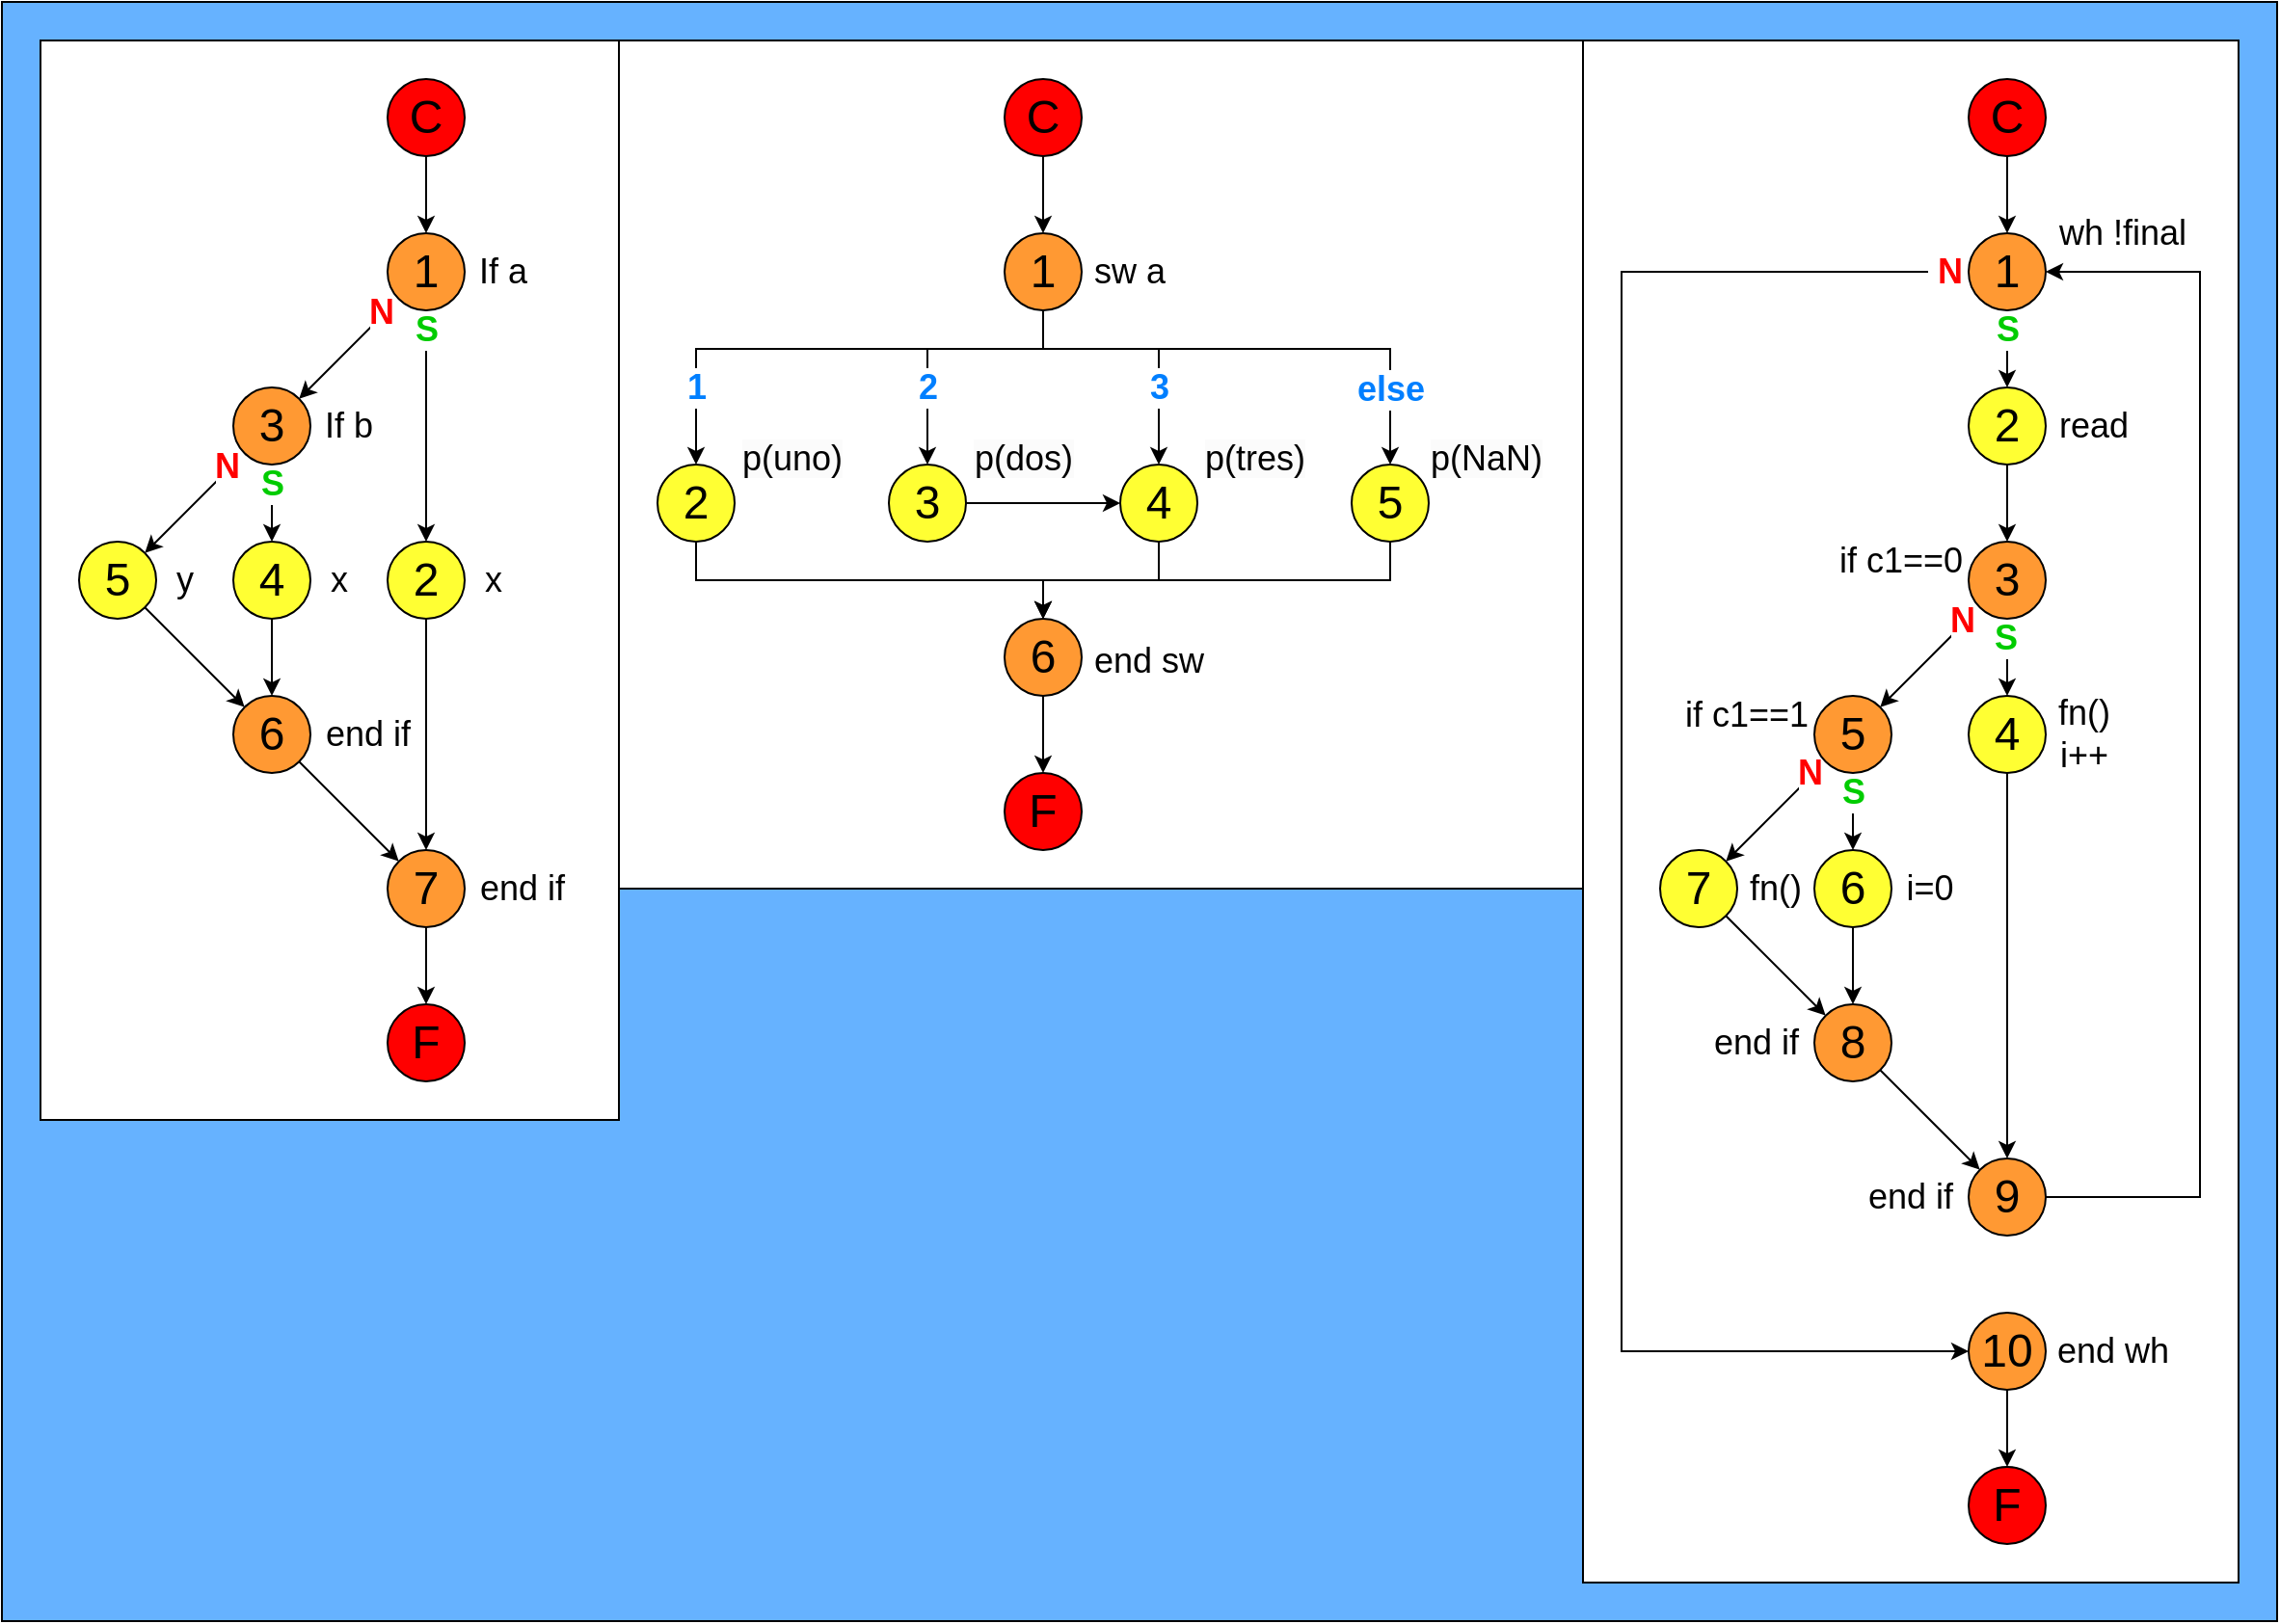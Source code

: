 <mxfile version="24.2.5" type="device">
  <diagram name="Page-1" id="8ce9d11a-91a2-4d17-14d8-a56ed91bf033">
    <mxGraphModel dx="1674" dy="844" grid="1" gridSize="10" guides="1" tooltips="1" connect="1" arrows="1" fold="1" page="1" pageScale="1" pageWidth="1100" pageHeight="850" background="none" math="0" shadow="0">
      <root>
        <mxCell id="0" />
        <mxCell id="1" parent="0" />
        <mxCell id="g2Ka9raoZhiMibMWZY03-174" value="" style="rounded=0;whiteSpace=wrap;html=1;fillColor=#66B2FF;" parent="1" vertex="1">
          <mxGeometry width="1180" height="840" as="geometry" />
        </mxCell>
        <mxCell id="xQAk2ao9affxVQ1fcgdg-56" value="" style="group" parent="1" vertex="1" connectable="0">
          <mxGeometry x="20" y="20" width="300" height="560" as="geometry" />
        </mxCell>
        <mxCell id="xQAk2ao9affxVQ1fcgdg-54" value="" style="rounded=0;whiteSpace=wrap;html=1;strokeColor=default;" parent="xQAk2ao9affxVQ1fcgdg-56" vertex="1">
          <mxGeometry width="300" height="560" as="geometry" />
        </mxCell>
        <mxCell id="xQAk2ao9affxVQ1fcgdg-1" value="&lt;font style=&quot;font-size: 24px;&quot;&gt;C&lt;/font&gt;" style="ellipse;whiteSpace=wrap;html=1;aspect=fixed;fillColor=#FF0000;" parent="xQAk2ao9affxVQ1fcgdg-56" vertex="1">
          <mxGeometry x="180" y="20" width="40" height="40" as="geometry" />
        </mxCell>
        <mxCell id="xQAk2ao9affxVQ1fcgdg-4" value="&lt;font style=&quot;font-size: 24px;&quot;&gt;2&lt;/font&gt;" style="ellipse;whiteSpace=wrap;html=1;aspect=fixed;fillColor=#FFFF33;" parent="xQAk2ao9affxVQ1fcgdg-56" vertex="1">
          <mxGeometry x="180" y="260" width="40" height="40" as="geometry" />
        </mxCell>
        <mxCell id="xQAk2ao9affxVQ1fcgdg-6" value="" style="endArrow=classic;html=1;rounded=0;exitX=0;exitY=1;exitDx=0;exitDy=0;entryX=1;entryY=0;entryDx=0;entryDy=0;" parent="xQAk2ao9affxVQ1fcgdg-56" source="xQAk2ao9affxVQ1fcgdg-3" target="xQAk2ao9affxVQ1fcgdg-5" edge="1">
          <mxGeometry width="50" height="50" relative="1" as="geometry">
            <mxPoint x="70" y="140" as="sourcePoint" />
            <mxPoint x="150" y="160" as="targetPoint" />
          </mxGeometry>
        </mxCell>
        <mxCell id="xQAk2ao9affxVQ1fcgdg-52" value="&lt;font color=&quot;#ff0000&quot; style=&quot;font-size: 18px;&quot;&gt;&lt;b&gt;N&amp;nbsp;&lt;/b&gt;&lt;/font&gt;" style="edgeLabel;html=1;align=center;verticalAlign=middle;resizable=0;points=[];" parent="xQAk2ao9affxVQ1fcgdg-6" vertex="1" connectable="0">
          <mxGeometry x="-0.25" y="-1" relative="1" as="geometry">
            <mxPoint x="13" y="-12" as="offset" />
          </mxGeometry>
        </mxCell>
        <mxCell id="xQAk2ao9affxVQ1fcgdg-9" value="" style="endArrow=classic;html=1;rounded=0;exitX=0.5;exitY=1;exitDx=0;exitDy=0;entryX=0.5;entryY=0;entryDx=0;entryDy=0;" parent="xQAk2ao9affxVQ1fcgdg-56" source="xQAk2ao9affxVQ1fcgdg-1" target="xQAk2ao9affxVQ1fcgdg-3" edge="1">
          <mxGeometry width="50" height="50" relative="1" as="geometry">
            <mxPoint x="80" y="150" as="sourcePoint" />
            <mxPoint x="160" y="170" as="targetPoint" />
          </mxGeometry>
        </mxCell>
        <object label="" id="xQAk2ao9affxVQ1fcgdg-10">
          <mxCell style="endArrow=classic;html=1;rounded=0;exitX=0.5;exitY=1;exitDx=0;exitDy=0;entryX=0.5;entryY=0;entryDx=0;entryDy=0;" parent="xQAk2ao9affxVQ1fcgdg-56" source="xQAk2ao9affxVQ1fcgdg-3" target="xQAk2ao9affxVQ1fcgdg-4" edge="1">
            <mxGeometry width="50" height="50" relative="1" as="geometry">
              <mxPoint x="90" y="160" as="sourcePoint" />
              <mxPoint x="170" y="180" as="targetPoint" />
            </mxGeometry>
          </mxCell>
        </object>
        <mxCell id="xQAk2ao9affxVQ1fcgdg-48" value="&lt;font style=&quot;font-size: 18px;&quot; color=&quot;#00cc00&quot;&gt;&lt;b&gt;&amp;nbsp;S&amp;nbsp;&lt;/b&gt;&lt;/font&gt;" style="edgeLabel;html=1;align=center;verticalAlign=middle;resizable=0;points=[];fillColor=#708DFF;" parent="xQAk2ao9affxVQ1fcgdg-10" vertex="1" connectable="0">
          <mxGeometry x="-0.383" relative="1" as="geometry">
            <mxPoint y="-27" as="offset" />
          </mxGeometry>
        </mxCell>
        <mxCell id="xQAk2ao9affxVQ1fcgdg-11" value="&lt;font style=&quot;font-size: 24px;&quot;&gt;4&lt;/font&gt;" style="ellipse;whiteSpace=wrap;html=1;aspect=fixed;fillColor=#FFFF33;" parent="xQAk2ao9affxVQ1fcgdg-56" vertex="1">
          <mxGeometry x="100" y="260" width="40" height="40" as="geometry" />
        </mxCell>
        <mxCell id="xQAk2ao9affxVQ1fcgdg-12" value="&lt;font style=&quot;font-size: 24px;&quot;&gt;5&lt;/font&gt;" style="ellipse;whiteSpace=wrap;html=1;aspect=fixed;fillColor=#FFFF33;" parent="xQAk2ao9affxVQ1fcgdg-56" vertex="1">
          <mxGeometry x="20" y="260" width="40" height="40" as="geometry" />
        </mxCell>
        <mxCell id="xQAk2ao9affxVQ1fcgdg-13" value="" style="endArrow=classic;html=1;rounded=0;exitX=0;exitY=1;exitDx=0;exitDy=0;entryX=1;entryY=0;entryDx=0;entryDy=0;" parent="xQAk2ao9affxVQ1fcgdg-56" source="xQAk2ao9affxVQ1fcgdg-5" target="xQAk2ao9affxVQ1fcgdg-12" edge="1">
          <mxGeometry width="50" height="50" relative="1" as="geometry">
            <mxPoint x="190" y="130" as="sourcePoint" />
            <mxPoint x="130" y="190" as="targetPoint" />
          </mxGeometry>
        </mxCell>
        <mxCell id="xQAk2ao9affxVQ1fcgdg-55" value="&lt;font color=&quot;#ff0000&quot; style=&quot;font-size: 18px;&quot;&gt;&lt;b&gt;N&amp;nbsp;&lt;/b&gt;&lt;/font&gt;" style="edgeLabel;html=1;align=center;verticalAlign=middle;resizable=0;points=[];" parent="xQAk2ao9affxVQ1fcgdg-13" vertex="1" connectable="0">
          <mxGeometry x="-0.251" y="4" relative="1" as="geometry">
            <mxPoint x="10" y="-16" as="offset" />
          </mxGeometry>
        </mxCell>
        <mxCell id="xQAk2ao9affxVQ1fcgdg-14" value="" style="endArrow=classic;html=1;rounded=0;exitX=0.5;exitY=1;exitDx=0;exitDy=0;entryX=0.5;entryY=0;entryDx=0;entryDy=0;" parent="xQAk2ao9affxVQ1fcgdg-56" source="xQAk2ao9affxVQ1fcgdg-5" target="xQAk2ao9affxVQ1fcgdg-11" edge="1">
          <mxGeometry width="50" height="50" relative="1" as="geometry">
            <mxPoint x="200" y="140" as="sourcePoint" />
            <mxPoint x="140" y="200" as="targetPoint" />
          </mxGeometry>
        </mxCell>
        <mxCell id="xQAk2ao9affxVQ1fcgdg-53" value="&lt;font color=&quot;#00cc00&quot; style=&quot;font-size: 18px;&quot;&gt;&lt;b&gt;&amp;nbsp;S&amp;nbsp;&lt;/b&gt;&lt;/font&gt;" style="edgeLabel;html=1;align=center;verticalAlign=middle;resizable=0;points=[];" parent="xQAk2ao9affxVQ1fcgdg-14" vertex="1" connectable="0">
          <mxGeometry x="-0.25" y="1" relative="1" as="geometry">
            <mxPoint x="-1" y="-5" as="offset" />
          </mxGeometry>
        </mxCell>
        <mxCell id="xQAk2ao9affxVQ1fcgdg-15" value="&lt;font style=&quot;font-size: 24px;&quot;&gt;6&lt;/font&gt;" style="ellipse;whiteSpace=wrap;html=1;aspect=fixed;fillColor=#FF9933;" parent="xQAk2ao9affxVQ1fcgdg-56" vertex="1">
          <mxGeometry x="100" y="340" width="40" height="40" as="geometry" />
        </mxCell>
        <mxCell id="xQAk2ao9affxVQ1fcgdg-16" value="" style="endArrow=classic;html=1;rounded=0;exitX=0.5;exitY=1;exitDx=0;exitDy=0;entryX=0.5;entryY=0;entryDx=0;entryDy=0;" parent="xQAk2ao9affxVQ1fcgdg-56" source="xQAk2ao9affxVQ1fcgdg-11" target="xQAk2ao9affxVQ1fcgdg-15" edge="1">
          <mxGeometry width="50" height="50" relative="1" as="geometry">
            <mxPoint x="150" y="330" as="sourcePoint" />
            <mxPoint x="150" y="370" as="targetPoint" />
          </mxGeometry>
        </mxCell>
        <mxCell id="xQAk2ao9affxVQ1fcgdg-17" value="" style="endArrow=classic;html=1;rounded=0;exitX=1;exitY=1;exitDx=0;exitDy=0;entryX=0;entryY=0;entryDx=0;entryDy=0;" parent="xQAk2ao9affxVQ1fcgdg-56" source="xQAk2ao9affxVQ1fcgdg-12" target="xQAk2ao9affxVQ1fcgdg-15" edge="1">
          <mxGeometry width="50" height="50" relative="1" as="geometry">
            <mxPoint x="50" y="330" as="sourcePoint" />
            <mxPoint x="80" y="350" as="targetPoint" />
          </mxGeometry>
        </mxCell>
        <mxCell id="xQAk2ao9affxVQ1fcgdg-18" value="&lt;font style=&quot;font-size: 24px;&quot;&gt;7&lt;/font&gt;" style="ellipse;whiteSpace=wrap;html=1;aspect=fixed;fillColor=#FF9933;" parent="xQAk2ao9affxVQ1fcgdg-56" vertex="1">
          <mxGeometry x="180" y="420" width="40" height="40" as="geometry" />
        </mxCell>
        <mxCell id="xQAk2ao9affxVQ1fcgdg-20" value="" style="endArrow=classic;html=1;rounded=0;entryX=0;entryY=0;entryDx=0;entryDy=0;exitX=1;exitY=1;exitDx=0;exitDy=0;" parent="xQAk2ao9affxVQ1fcgdg-56" source="xQAk2ao9affxVQ1fcgdg-15" target="xQAk2ao9affxVQ1fcgdg-18" edge="1">
          <mxGeometry width="50" height="50" relative="1" as="geometry">
            <mxPoint x="150" y="390" as="sourcePoint" />
            <mxPoint x="180" y="420" as="targetPoint" />
          </mxGeometry>
        </mxCell>
        <mxCell id="xQAk2ao9affxVQ1fcgdg-21" value="" style="endArrow=classic;html=1;rounded=0;exitX=0.5;exitY=1;exitDx=0;exitDy=0;entryX=0.5;entryY=0;entryDx=0;entryDy=0;" parent="xQAk2ao9affxVQ1fcgdg-56" source="xQAk2ao9affxVQ1fcgdg-4" target="xQAk2ao9affxVQ1fcgdg-18" edge="1">
          <mxGeometry width="50" height="50" relative="1" as="geometry">
            <mxPoint x="300" y="380" as="sourcePoint" />
            <mxPoint x="300" y="420" as="targetPoint" />
          </mxGeometry>
        </mxCell>
        <mxCell id="xQAk2ao9affxVQ1fcgdg-22" value="&lt;font style=&quot;font-size: 24px;&quot;&gt;F&lt;/font&gt;" style="ellipse;whiteSpace=wrap;html=1;aspect=fixed;fillColor=#FF0000;" parent="xQAk2ao9affxVQ1fcgdg-56" vertex="1">
          <mxGeometry x="180" y="500" width="40" height="40" as="geometry" />
        </mxCell>
        <mxCell id="xQAk2ao9affxVQ1fcgdg-24" value="" style="endArrow=classic;html=1;rounded=0;exitX=0.5;exitY=1;exitDx=0;exitDy=0;entryX=0.5;entryY=0;entryDx=0;entryDy=0;" parent="xQAk2ao9affxVQ1fcgdg-56" source="xQAk2ao9affxVQ1fcgdg-18" target="xQAk2ao9affxVQ1fcgdg-22" edge="1">
          <mxGeometry width="50" height="50" relative="1" as="geometry">
            <mxPoint x="240" y="500" as="sourcePoint" />
            <mxPoint x="240" y="540" as="targetPoint" />
          </mxGeometry>
        </mxCell>
        <mxCell id="xQAk2ao9affxVQ1fcgdg-25" value="&lt;font style=&quot;font-size: 18px;&quot;&gt;If a&lt;/font&gt;" style="text;html=1;align=center;verticalAlign=middle;whiteSpace=wrap;rounded=0;" parent="xQAk2ao9affxVQ1fcgdg-56" vertex="1">
          <mxGeometry x="220" y="105" width="40" height="30" as="geometry" />
        </mxCell>
        <mxCell id="xQAk2ao9affxVQ1fcgdg-26" value="&lt;font style=&quot;font-size: 18px;&quot;&gt;x&lt;/font&gt;" style="text;html=1;align=center;verticalAlign=middle;whiteSpace=wrap;rounded=0;" parent="xQAk2ao9affxVQ1fcgdg-56" vertex="1">
          <mxGeometry x="220" y="265" width="30" height="30" as="geometry" />
        </mxCell>
        <mxCell id="xQAk2ao9affxVQ1fcgdg-27" value="&lt;font style=&quot;font-size: 18px;&quot;&gt;If b&lt;/font&gt;" style="text;html=1;align=center;verticalAlign=middle;whiteSpace=wrap;rounded=0;" parent="xQAk2ao9affxVQ1fcgdg-56" vertex="1">
          <mxGeometry x="140" y="185" width="40" height="30" as="geometry" />
        </mxCell>
        <mxCell id="xQAk2ao9affxVQ1fcgdg-28" value="&lt;font style=&quot;font-size: 18px;&quot;&gt;x&lt;/font&gt;" style="text;html=1;align=center;verticalAlign=middle;whiteSpace=wrap;rounded=0;" parent="xQAk2ao9affxVQ1fcgdg-56" vertex="1">
          <mxGeometry x="140" y="265" width="30" height="30" as="geometry" />
        </mxCell>
        <mxCell id="xQAk2ao9affxVQ1fcgdg-29" value="&lt;font style=&quot;font-size: 18px;&quot;&gt;y&lt;/font&gt;" style="text;html=1;align=center;verticalAlign=middle;whiteSpace=wrap;rounded=0;" parent="xQAk2ao9affxVQ1fcgdg-56" vertex="1">
          <mxGeometry x="60" y="265" width="30" height="30" as="geometry" />
        </mxCell>
        <mxCell id="xQAk2ao9affxVQ1fcgdg-30" value="&lt;font style=&quot;font-size: 18px;&quot;&gt;end if&lt;/font&gt;" style="text;html=1;align=center;verticalAlign=middle;whiteSpace=wrap;rounded=0;" parent="xQAk2ao9affxVQ1fcgdg-56" vertex="1">
          <mxGeometry x="140" y="345" width="60" height="30" as="geometry" />
        </mxCell>
        <mxCell id="xQAk2ao9affxVQ1fcgdg-31" value="&lt;font style=&quot;font-size: 18px;&quot;&gt;end if&lt;/font&gt;" style="text;html=1;align=center;verticalAlign=middle;whiteSpace=wrap;rounded=0;" parent="xQAk2ao9affxVQ1fcgdg-56" vertex="1">
          <mxGeometry x="220" y="425" width="60" height="30" as="geometry" />
        </mxCell>
        <mxCell id="xQAk2ao9affxVQ1fcgdg-3" value="&lt;font style=&quot;font-size: 24px;&quot;&gt;1&lt;/font&gt;" style="ellipse;whiteSpace=wrap;html=1;aspect=fixed;fillColor=#FF9933;" parent="xQAk2ao9affxVQ1fcgdg-56" vertex="1">
          <mxGeometry x="180" y="100" width="40" height="40" as="geometry" />
        </mxCell>
        <mxCell id="xQAk2ao9affxVQ1fcgdg-5" value="&lt;font style=&quot;font-size: 24px;&quot;&gt;3&lt;/font&gt;" style="ellipse;whiteSpace=wrap;html=1;aspect=fixed;fillColor=#FF9933;" parent="xQAk2ao9affxVQ1fcgdg-56" vertex="1">
          <mxGeometry x="100" y="180" width="40" height="40" as="geometry" />
        </mxCell>
        <mxCell id="g2Ka9raoZhiMibMWZY03-114" value="" style="group" parent="1" vertex="1" connectable="0">
          <mxGeometry x="320" y="20" width="500" height="440" as="geometry" />
        </mxCell>
        <mxCell id="g2Ka9raoZhiMibMWZY03-113" value="" style="rounded=0;whiteSpace=wrap;html=1;strokeColor=default;" parent="g2Ka9raoZhiMibMWZY03-114" vertex="1">
          <mxGeometry width="500" height="440" as="geometry" />
        </mxCell>
        <mxCell id="g2Ka9raoZhiMibMWZY03-17" style="edgeStyle=orthogonalEdgeStyle;rounded=0;orthogonalLoop=1;jettySize=auto;html=1;" parent="g2Ka9raoZhiMibMWZY03-114" source="g2Ka9raoZhiMibMWZY03-1" target="g2Ka9raoZhiMibMWZY03-5" edge="1">
          <mxGeometry relative="1" as="geometry" />
        </mxCell>
        <mxCell id="g2Ka9raoZhiMibMWZY03-1" value="&lt;font style=&quot;font-size: 24px;&quot;&gt;C&lt;/font&gt;" style="ellipse;whiteSpace=wrap;html=1;aspect=fixed;fillColor=#FF0000;" parent="g2Ka9raoZhiMibMWZY03-114" vertex="1">
          <mxGeometry x="200" y="20" width="40" height="40" as="geometry" />
        </mxCell>
        <mxCell id="g2Ka9raoZhiMibMWZY03-2" value="&lt;font style=&quot;font-size: 24px;&quot;&gt;F&lt;/font&gt;" style="ellipse;whiteSpace=wrap;html=1;aspect=fixed;fillColor=#FF0000;" parent="g2Ka9raoZhiMibMWZY03-114" vertex="1">
          <mxGeometry x="200" y="380" width="40" height="40" as="geometry" />
        </mxCell>
        <mxCell id="g2Ka9raoZhiMibMWZY03-22" style="edgeStyle=orthogonalEdgeStyle;rounded=0;orthogonalLoop=1;jettySize=auto;html=1;" parent="g2Ka9raoZhiMibMWZY03-114" source="g2Ka9raoZhiMibMWZY03-5" target="g2Ka9raoZhiMibMWZY03-7" edge="1">
          <mxGeometry relative="1" as="geometry">
            <Array as="points">
              <mxPoint x="220" y="160" />
              <mxPoint x="160" y="160" />
            </Array>
          </mxGeometry>
        </mxCell>
        <mxCell id="g2Ka9raoZhiMibMWZY03-44" value="&lt;font color=&quot;#007fff&quot; style=&quot;font-size: 18px;&quot;&gt;&lt;b&gt;&amp;nbsp;2&amp;nbsp;&lt;/b&gt;&lt;/font&gt;" style="edgeLabel;html=1;align=center;verticalAlign=middle;resizable=0;points=[];" parent="g2Ka9raoZhiMibMWZY03-22" vertex="1" connectable="0">
          <mxGeometry x="0.386" y="1" relative="1" as="geometry">
            <mxPoint x="-1" y="3" as="offset" />
          </mxGeometry>
        </mxCell>
        <mxCell id="g2Ka9raoZhiMibMWZY03-23" style="edgeStyle=orthogonalEdgeStyle;rounded=0;orthogonalLoop=1;jettySize=auto;html=1;" parent="g2Ka9raoZhiMibMWZY03-114" source="g2Ka9raoZhiMibMWZY03-5" target="g2Ka9raoZhiMibMWZY03-8" edge="1">
          <mxGeometry relative="1" as="geometry">
            <Array as="points">
              <mxPoint x="220" y="160" />
              <mxPoint x="280" y="160" />
            </Array>
          </mxGeometry>
        </mxCell>
        <mxCell id="g2Ka9raoZhiMibMWZY03-46" value="&lt;b style=&quot;color: rgb(0, 127, 255); font-size: 18px;&quot;&gt;&amp;nbsp;3&amp;nbsp;&lt;/b&gt;" style="edgeLabel;html=1;align=center;verticalAlign=middle;resizable=0;points=[];" parent="g2Ka9raoZhiMibMWZY03-23" vertex="1" connectable="0">
          <mxGeometry x="0.389" relative="1" as="geometry">
            <mxPoint y="3" as="offset" />
          </mxGeometry>
        </mxCell>
        <mxCell id="g2Ka9raoZhiMibMWZY03-24" style="edgeStyle=orthogonalEdgeStyle;rounded=0;orthogonalLoop=1;jettySize=auto;html=1;" parent="g2Ka9raoZhiMibMWZY03-114" source="g2Ka9raoZhiMibMWZY03-5" target="g2Ka9raoZhiMibMWZY03-10" edge="1">
          <mxGeometry relative="1" as="geometry">
            <Array as="points">
              <mxPoint x="220" y="160" />
              <mxPoint x="400" y="160" />
            </Array>
          </mxGeometry>
        </mxCell>
        <mxCell id="g2Ka9raoZhiMibMWZY03-47" value="&lt;b style=&quot;color: rgb(0, 127, 255); font-size: 18px;&quot;&gt;&amp;nbsp;else&amp;nbsp;&lt;/b&gt;" style="edgeLabel;html=1;align=center;verticalAlign=middle;resizable=0;points=[];" parent="g2Ka9raoZhiMibMWZY03-24" vertex="1" connectable="0">
          <mxGeometry x="0.695" y="-1" relative="1" as="geometry">
            <mxPoint x="1" as="offset" />
          </mxGeometry>
        </mxCell>
        <mxCell id="g2Ka9raoZhiMibMWZY03-25" style="edgeStyle=orthogonalEdgeStyle;rounded=0;orthogonalLoop=1;jettySize=auto;html=1;" parent="g2Ka9raoZhiMibMWZY03-114" source="g2Ka9raoZhiMibMWZY03-5" target="g2Ka9raoZhiMibMWZY03-9" edge="1">
          <mxGeometry relative="1" as="geometry">
            <Array as="points">
              <mxPoint x="220" y="160" />
              <mxPoint x="40" y="160" />
            </Array>
          </mxGeometry>
        </mxCell>
        <mxCell id="g2Ka9raoZhiMibMWZY03-45" value="&lt;b style=&quot;color: rgb(0, 127, 255); font-size: 18px;&quot;&gt;&amp;nbsp;1&amp;nbsp;&lt;/b&gt;" style="edgeLabel;html=1;align=center;verticalAlign=middle;resizable=0;points=[];" parent="g2Ka9raoZhiMibMWZY03-25" vertex="1" connectable="0">
          <mxGeometry x="0.678" relative="1" as="geometry">
            <mxPoint y="2" as="offset" />
          </mxGeometry>
        </mxCell>
        <mxCell id="g2Ka9raoZhiMibMWZY03-18" style="edgeStyle=orthogonalEdgeStyle;rounded=0;orthogonalLoop=1;jettySize=auto;html=1;" parent="g2Ka9raoZhiMibMWZY03-114" source="g2Ka9raoZhiMibMWZY03-6" target="g2Ka9raoZhiMibMWZY03-2" edge="1">
          <mxGeometry relative="1" as="geometry" />
        </mxCell>
        <mxCell id="g2Ka9raoZhiMibMWZY03-21" style="edgeStyle=orthogonalEdgeStyle;rounded=0;orthogonalLoop=1;jettySize=auto;html=1;" parent="g2Ka9raoZhiMibMWZY03-114" source="g2Ka9raoZhiMibMWZY03-7" target="g2Ka9raoZhiMibMWZY03-8" edge="1">
          <mxGeometry relative="1" as="geometry" />
        </mxCell>
        <mxCell id="g2Ka9raoZhiMibMWZY03-7" value="&lt;font style=&quot;font-size: 24px;&quot;&gt;3&lt;/font&gt;" style="ellipse;whiteSpace=wrap;html=1;aspect=fixed;fillColor=#FFFF33;" parent="g2Ka9raoZhiMibMWZY03-114" vertex="1">
          <mxGeometry x="140" y="220" width="40" height="40" as="geometry" />
        </mxCell>
        <mxCell id="g2Ka9raoZhiMibMWZY03-19" style="edgeStyle=orthogonalEdgeStyle;rounded=0;orthogonalLoop=1;jettySize=auto;html=1;" parent="g2Ka9raoZhiMibMWZY03-114" source="g2Ka9raoZhiMibMWZY03-8" target="g2Ka9raoZhiMibMWZY03-6" edge="1">
          <mxGeometry relative="1" as="geometry">
            <Array as="points">
              <mxPoint x="280" y="280" />
              <mxPoint x="220" y="280" />
            </Array>
          </mxGeometry>
        </mxCell>
        <mxCell id="g2Ka9raoZhiMibMWZY03-8" value="&lt;font style=&quot;font-size: 24px;&quot;&gt;4&lt;/font&gt;" style="ellipse;whiteSpace=wrap;html=1;aspect=fixed;fillColor=#FFFF33;" parent="g2Ka9raoZhiMibMWZY03-114" vertex="1">
          <mxGeometry x="260" y="220" width="40" height="40" as="geometry" />
        </mxCell>
        <mxCell id="g2Ka9raoZhiMibMWZY03-9" value="&lt;font style=&quot;font-size: 24px;&quot;&gt;2&lt;/font&gt;" style="ellipse;whiteSpace=wrap;html=1;aspect=fixed;fillColor=#FFFF33;" parent="g2Ka9raoZhiMibMWZY03-114" vertex="1">
          <mxGeometry x="20" y="220" width="40" height="40" as="geometry" />
        </mxCell>
        <mxCell id="g2Ka9raoZhiMibMWZY03-20" style="edgeStyle=orthogonalEdgeStyle;rounded=0;orthogonalLoop=1;jettySize=auto;html=1;" parent="g2Ka9raoZhiMibMWZY03-114" source="g2Ka9raoZhiMibMWZY03-10" target="g2Ka9raoZhiMibMWZY03-6" edge="1">
          <mxGeometry relative="1" as="geometry">
            <Array as="points">
              <mxPoint x="400" y="280" />
              <mxPoint x="220" y="280" />
            </Array>
          </mxGeometry>
        </mxCell>
        <mxCell id="g2Ka9raoZhiMibMWZY03-10" value="&lt;font style=&quot;font-size: 24px;&quot;&gt;5&lt;/font&gt;" style="ellipse;whiteSpace=wrap;html=1;aspect=fixed;fillColor=#FFFF33;" parent="g2Ka9raoZhiMibMWZY03-114" vertex="1">
          <mxGeometry x="380" y="220" width="40" height="40" as="geometry" />
        </mxCell>
        <mxCell id="g2Ka9raoZhiMibMWZY03-11" value="" style="endArrow=classic;html=1;rounded=0;entryX=0.5;entryY=0;entryDx=0;entryDy=0;exitX=0.5;exitY=1;exitDx=0;exitDy=0;edgeStyle=orthogonalEdgeStyle;" parent="g2Ka9raoZhiMibMWZY03-114" source="g2Ka9raoZhiMibMWZY03-9" target="g2Ka9raoZhiMibMWZY03-6" edge="1">
          <mxGeometry width="50" height="50" relative="1" as="geometry">
            <mxPoint x="-30" y="320" as="sourcePoint" />
            <mxPoint x="90" y="320" as="targetPoint" />
            <Array as="points">
              <mxPoint x="40" y="280" />
              <mxPoint x="220" y="280" />
            </Array>
          </mxGeometry>
        </mxCell>
        <mxCell id="g2Ka9raoZhiMibMWZY03-27" value="&lt;font style=&quot;font-size: 18px;&quot;&gt;sw a&lt;/font&gt;" style="text;html=1;align=center;verticalAlign=middle;whiteSpace=wrap;rounded=0;" parent="g2Ka9raoZhiMibMWZY03-114" vertex="1">
          <mxGeometry x="240" y="105" width="50" height="30" as="geometry" />
        </mxCell>
        <mxCell id="g2Ka9raoZhiMibMWZY03-39" value="&lt;span style=&quot;color: rgb(0, 0, 0); font-family: Helvetica; font-size: 18px; font-style: normal; font-variant-ligatures: normal; font-variant-caps: normal; font-weight: 400; letter-spacing: normal; orphans: 2; text-indent: 0px; text-transform: none; widows: 2; word-spacing: 0px; -webkit-text-stroke-width: 0px; white-space: normal; background-color: rgb(251, 251, 251); text-decoration-thickness: initial; text-decoration-style: initial; text-decoration-color: initial; float: none; display: inline !important;&quot;&gt;p(dos)&lt;/span&gt;" style="text;whiteSpace=wrap;html=1;align=center;" parent="g2Ka9raoZhiMibMWZY03-114" vertex="1">
          <mxGeometry x="180" y="200" width="60" height="30" as="geometry" />
        </mxCell>
        <mxCell id="g2Ka9raoZhiMibMWZY03-40" value="&lt;font style=&quot;font-size: 18px;&quot;&gt;end sw&lt;/font&gt;" style="text;whiteSpace=wrap;html=1;align=center;" parent="g2Ka9raoZhiMibMWZY03-114" vertex="1">
          <mxGeometry x="240" y="305" width="70" height="30" as="geometry" />
        </mxCell>
        <mxCell id="g2Ka9raoZhiMibMWZY03-5" value="&lt;font style=&quot;font-size: 24px;&quot;&gt;1&lt;/font&gt;" style="ellipse;whiteSpace=wrap;html=1;aspect=fixed;fillColor=#FF9933;" parent="g2Ka9raoZhiMibMWZY03-114" vertex="1">
          <mxGeometry x="200" y="100" width="40" height="40" as="geometry" />
        </mxCell>
        <mxCell id="g2Ka9raoZhiMibMWZY03-6" value="&lt;font style=&quot;font-size: 24px;&quot;&gt;6&lt;/font&gt;" style="ellipse;whiteSpace=wrap;html=1;aspect=fixed;fillColor=#FF9933;" parent="g2Ka9raoZhiMibMWZY03-114" vertex="1">
          <mxGeometry x="200" y="300" width="40" height="40" as="geometry" />
        </mxCell>
        <mxCell id="g2Ka9raoZhiMibMWZY03-41" value="&lt;span style=&quot;color: rgb(0, 0, 0); font-family: Helvetica; font-size: 18px; font-style: normal; font-variant-ligatures: normal; font-variant-caps: normal; font-weight: 400; letter-spacing: normal; orphans: 2; text-indent: 0px; text-transform: none; widows: 2; word-spacing: 0px; -webkit-text-stroke-width: 0px; white-space: normal; background-color: rgb(251, 251, 251); text-decoration-thickness: initial; text-decoration-style: initial; text-decoration-color: initial; float: none; display: inline !important;&quot;&gt;p(uno)&lt;/span&gt;" style="text;whiteSpace=wrap;html=1;align=center;" parent="g2Ka9raoZhiMibMWZY03-114" vertex="1">
          <mxGeometry x="60" y="200" width="60" height="30" as="geometry" />
        </mxCell>
        <mxCell id="g2Ka9raoZhiMibMWZY03-42" value="&lt;span style=&quot;color: rgb(0, 0, 0); font-family: Helvetica; font-size: 18px; font-style: normal; font-variant-ligatures: normal; font-variant-caps: normal; font-weight: 400; letter-spacing: normal; orphans: 2; text-indent: 0px; text-transform: none; widows: 2; word-spacing: 0px; -webkit-text-stroke-width: 0px; white-space: normal; background-color: rgb(251, 251, 251); text-decoration-thickness: initial; text-decoration-style: initial; text-decoration-color: initial; float: none; display: inline !important;&quot;&gt;p(tres)&lt;/span&gt;" style="text;whiteSpace=wrap;html=1;align=center;" parent="g2Ka9raoZhiMibMWZY03-114" vertex="1">
          <mxGeometry x="300" y="200" width="60" height="30" as="geometry" />
        </mxCell>
        <mxCell id="g2Ka9raoZhiMibMWZY03-43" value="&lt;span style=&quot;color: rgb(0, 0, 0); font-family: Helvetica; font-size: 18px; font-style: normal; font-variant-ligatures: normal; font-variant-caps: normal; font-weight: 400; letter-spacing: normal; orphans: 2; text-indent: 0px; text-transform: none; widows: 2; word-spacing: 0px; -webkit-text-stroke-width: 0px; white-space: normal; background-color: rgb(251, 251, 251); text-decoration-thickness: initial; text-decoration-style: initial; text-decoration-color: initial; float: none; display: inline !important;&quot;&gt;p(NaN)&lt;/span&gt;" style="text;whiteSpace=wrap;html=1;align=center;" parent="g2Ka9raoZhiMibMWZY03-114" vertex="1">
          <mxGeometry x="420" y="200" width="60" height="30" as="geometry" />
        </mxCell>
        <mxCell id="g2Ka9raoZhiMibMWZY03-173" value="" style="group" parent="1" vertex="1" connectable="0">
          <mxGeometry x="820" y="20" width="340" height="800" as="geometry" />
        </mxCell>
        <mxCell id="g2Ka9raoZhiMibMWZY03-172" value="" style="rounded=0;whiteSpace=wrap;html=1;" parent="g2Ka9raoZhiMibMWZY03-173" vertex="1">
          <mxGeometry width="340" height="800" as="geometry" />
        </mxCell>
        <mxCell id="g2Ka9raoZhiMibMWZY03-141" style="edgeStyle=none;rounded=0;orthogonalLoop=1;jettySize=auto;html=1;exitX=0.5;exitY=1;exitDx=0;exitDy=0;entryX=0.5;entryY=0;entryDx=0;entryDy=0;" parent="g2Ka9raoZhiMibMWZY03-173" source="g2Ka9raoZhiMibMWZY03-118" target="g2Ka9raoZhiMibMWZY03-119" edge="1">
          <mxGeometry relative="1" as="geometry" />
        </mxCell>
        <mxCell id="g2Ka9raoZhiMibMWZY03-156" value="&lt;font color=&quot;#00cc00&quot; style=&quot;font-size: 18px;&quot;&gt;&lt;b style=&quot;&quot;&gt;&amp;nbsp;S&amp;nbsp;&lt;/b&gt;&lt;/font&gt;" style="edgeLabel;html=1;align=center;verticalAlign=middle;resizable=0;points=[];" parent="g2Ka9raoZhiMibMWZY03-141" vertex="1" connectable="0">
          <mxGeometry x="-0.317" y="-1" relative="1" as="geometry">
            <mxPoint x="1" y="-4" as="offset" />
          </mxGeometry>
        </mxCell>
        <mxCell id="g2Ka9raoZhiMibMWZY03-142" style="edgeStyle=none;rounded=0;orthogonalLoop=1;jettySize=auto;html=1;exitX=0.5;exitY=1;exitDx=0;exitDy=0;entryX=0.5;entryY=0;entryDx=0;entryDy=0;" parent="g2Ka9raoZhiMibMWZY03-173" source="g2Ka9raoZhiMibMWZY03-116" target="g2Ka9raoZhiMibMWZY03-118" edge="1">
          <mxGeometry relative="1" as="geometry" />
        </mxCell>
        <mxCell id="g2Ka9raoZhiMibMWZY03-116" value="&lt;font style=&quot;font-size: 24px;&quot;&gt;C&lt;/font&gt;" style="ellipse;whiteSpace=wrap;html=1;aspect=fixed;fillColor=#FF0000;" parent="g2Ka9raoZhiMibMWZY03-173" vertex="1">
          <mxGeometry x="200" y="20" width="40" height="40" as="geometry" />
        </mxCell>
        <mxCell id="g2Ka9raoZhiMibMWZY03-117" value="&lt;font style=&quot;font-size: 24px;&quot;&gt;F&lt;/font&gt;" style="ellipse;whiteSpace=wrap;html=1;aspect=fixed;fillColor=#FF0000;" parent="g2Ka9raoZhiMibMWZY03-173" vertex="1">
          <mxGeometry x="200" y="740" width="40" height="40" as="geometry" />
        </mxCell>
        <mxCell id="g2Ka9raoZhiMibMWZY03-147" style="edgeStyle=orthogonalEdgeStyle;rounded=0;orthogonalLoop=1;jettySize=auto;html=1;entryX=0;entryY=0.5;entryDx=0;entryDy=0;" parent="g2Ka9raoZhiMibMWZY03-173" source="g2Ka9raoZhiMibMWZY03-118" target="g2Ka9raoZhiMibMWZY03-128" edge="1">
          <mxGeometry relative="1" as="geometry">
            <mxPoint x="20" y="640" as="targetPoint" />
            <Array as="points">
              <mxPoint x="20" y="120" />
              <mxPoint x="20" y="680" />
            </Array>
          </mxGeometry>
        </mxCell>
        <mxCell id="g2Ka9raoZhiMibMWZY03-157" value="&lt;b&gt;&lt;font color=&quot;#ff0000&quot; style=&quot;font-size: 18px;&quot;&gt;&amp;nbsp;N&amp;nbsp;&lt;/font&gt;&lt;/b&gt;" style="edgeLabel;html=1;align=center;verticalAlign=middle;resizable=0;points=[];" parent="g2Ka9raoZhiMibMWZY03-147" vertex="1" connectable="0">
          <mxGeometry x="-0.894" y="1" relative="1" as="geometry">
            <mxPoint x="39" y="-1" as="offset" />
          </mxGeometry>
        </mxCell>
        <mxCell id="g2Ka9raoZhiMibMWZY03-135" style="edgeStyle=none;rounded=0;orthogonalLoop=1;jettySize=auto;html=1;exitX=0.5;exitY=1;exitDx=0;exitDy=0;entryX=0.5;entryY=0;entryDx=0;entryDy=0;" parent="g2Ka9raoZhiMibMWZY03-173" source="g2Ka9raoZhiMibMWZY03-119" target="g2Ka9raoZhiMibMWZY03-120" edge="1">
          <mxGeometry relative="1" as="geometry" />
        </mxCell>
        <mxCell id="g2Ka9raoZhiMibMWZY03-119" value="&lt;font style=&quot;font-size: 24px;&quot;&gt;2&lt;/font&gt;" style="ellipse;whiteSpace=wrap;html=1;aspect=fixed;fillColor=#FFFF33;" parent="g2Ka9raoZhiMibMWZY03-173" vertex="1">
          <mxGeometry x="200" y="180" width="40" height="40" as="geometry" />
        </mxCell>
        <mxCell id="g2Ka9raoZhiMibMWZY03-133" style="edgeStyle=none;rounded=0;orthogonalLoop=1;jettySize=auto;html=1;exitX=0;exitY=1;exitDx=0;exitDy=0;entryX=1;entryY=0;entryDx=0;entryDy=0;" parent="g2Ka9raoZhiMibMWZY03-173" source="g2Ka9raoZhiMibMWZY03-120" target="g2Ka9raoZhiMibMWZY03-122" edge="1">
          <mxGeometry relative="1" as="geometry" />
        </mxCell>
        <mxCell id="g2Ka9raoZhiMibMWZY03-164" value="&lt;font color=&quot;#ff0000&quot; style=&quot;font-size: 18px;&quot;&gt;&lt;b&gt;N&amp;nbsp;&lt;/b&gt;&lt;/font&gt;" style="edgeLabel;html=1;align=center;verticalAlign=middle;resizable=0;points=[];" parent="g2Ka9raoZhiMibMWZY03-133" vertex="1" connectable="0">
          <mxGeometry x="-0.727" relative="1" as="geometry">
            <mxPoint as="offset" />
          </mxGeometry>
        </mxCell>
        <mxCell id="g2Ka9raoZhiMibMWZY03-134" style="edgeStyle=none;rounded=0;orthogonalLoop=1;jettySize=auto;html=1;exitX=0.5;exitY=1;exitDx=0;exitDy=0;entryX=0.5;entryY=0;entryDx=0;entryDy=0;" parent="g2Ka9raoZhiMibMWZY03-173" source="g2Ka9raoZhiMibMWZY03-120" target="g2Ka9raoZhiMibMWZY03-121" edge="1">
          <mxGeometry relative="1" as="geometry" />
        </mxCell>
        <mxCell id="g2Ka9raoZhiMibMWZY03-138" style="edgeStyle=none;rounded=0;orthogonalLoop=1;jettySize=auto;html=1;exitX=0.5;exitY=1;exitDx=0;exitDy=0;entryX=0.5;entryY=0;entryDx=0;entryDy=0;" parent="g2Ka9raoZhiMibMWZY03-173" source="g2Ka9raoZhiMibMWZY03-121" target="g2Ka9raoZhiMibMWZY03-127" edge="1">
          <mxGeometry relative="1" as="geometry" />
        </mxCell>
        <mxCell id="g2Ka9raoZhiMibMWZY03-121" value="&lt;font style=&quot;font-size: 24px;&quot;&gt;4&lt;/font&gt;" style="ellipse;whiteSpace=wrap;html=1;aspect=fixed;fillColor=#FFFF33;" parent="g2Ka9raoZhiMibMWZY03-173" vertex="1">
          <mxGeometry x="200" y="340" width="40" height="40" as="geometry" />
        </mxCell>
        <mxCell id="g2Ka9raoZhiMibMWZY03-132" style="edgeStyle=none;rounded=0;orthogonalLoop=1;jettySize=auto;html=1;exitX=0;exitY=1;exitDx=0;exitDy=0;entryX=0;entryY=1;entryDx=0;entryDy=0;" parent="g2Ka9raoZhiMibMWZY03-173" source="g2Ka9raoZhiMibMWZY03-122" target="g2Ka9raoZhiMibMWZY03-124" edge="1">
          <mxGeometry relative="1" as="geometry" />
        </mxCell>
        <mxCell id="g2Ka9raoZhiMibMWZY03-163" value="&lt;font color=&quot;#ff0000&quot; style=&quot;font-size: 18px;&quot;&gt;&lt;b&gt;N&amp;nbsp;&lt;/b&gt;&lt;/font&gt;" style="edgeLabel;html=1;align=center;verticalAlign=middle;resizable=0;points=[];" parent="g2Ka9raoZhiMibMWZY03-132" vertex="1" connectable="0">
          <mxGeometry x="-0.785" relative="1" as="geometry">
            <mxPoint as="offset" />
          </mxGeometry>
        </mxCell>
        <mxCell id="g2Ka9raoZhiMibMWZY03-136" style="edgeStyle=none;rounded=0;orthogonalLoop=1;jettySize=auto;html=1;exitX=0.5;exitY=1;exitDx=0;exitDy=0;entryX=0.5;entryY=0;entryDx=0;entryDy=0;" parent="g2Ka9raoZhiMibMWZY03-173" source="g2Ka9raoZhiMibMWZY03-122" target="g2Ka9raoZhiMibMWZY03-123" edge="1">
          <mxGeometry relative="1" as="geometry" />
        </mxCell>
        <mxCell id="g2Ka9raoZhiMibMWZY03-137" style="edgeStyle=none;rounded=0;orthogonalLoop=1;jettySize=auto;html=1;exitX=0.5;exitY=1;exitDx=0;exitDy=0;entryX=0.5;entryY=0;entryDx=0;entryDy=0;" parent="g2Ka9raoZhiMibMWZY03-173" source="g2Ka9raoZhiMibMWZY03-123" target="g2Ka9raoZhiMibMWZY03-125" edge="1">
          <mxGeometry relative="1" as="geometry" />
        </mxCell>
        <mxCell id="g2Ka9raoZhiMibMWZY03-123" value="&lt;font style=&quot;font-size: 24px;&quot;&gt;6&lt;/font&gt;" style="ellipse;whiteSpace=wrap;html=1;aspect=fixed;fillColor=#FFFF33;" parent="g2Ka9raoZhiMibMWZY03-173" vertex="1">
          <mxGeometry x="120" y="420" width="40" height="40" as="geometry" />
        </mxCell>
        <mxCell id="g2Ka9raoZhiMibMWZY03-131" style="edgeStyle=none;rounded=0;orthogonalLoop=1;jettySize=auto;html=1;exitX=1;exitY=1;exitDx=0;exitDy=0;entryX=0;entryY=0;entryDx=0;entryDy=0;" parent="g2Ka9raoZhiMibMWZY03-173" source="g2Ka9raoZhiMibMWZY03-124" target="g2Ka9raoZhiMibMWZY03-125" edge="1">
          <mxGeometry relative="1" as="geometry" />
        </mxCell>
        <mxCell id="g2Ka9raoZhiMibMWZY03-124" value="&lt;font style=&quot;font-size: 24px;&quot;&gt;7&lt;/font&gt;" style="ellipse;whiteSpace=wrap;html=1;aspect=fixed;fillColor=#FFFF33;direction=west;" parent="g2Ka9raoZhiMibMWZY03-173" vertex="1">
          <mxGeometry x="40" y="420" width="40" height="40" as="geometry" />
        </mxCell>
        <mxCell id="g2Ka9raoZhiMibMWZY03-139" style="edgeStyle=none;rounded=0;orthogonalLoop=1;jettySize=auto;html=1;exitX=1;exitY=1;exitDx=0;exitDy=0;entryX=0;entryY=0;entryDx=0;entryDy=0;" parent="g2Ka9raoZhiMibMWZY03-173" source="g2Ka9raoZhiMibMWZY03-125" target="g2Ka9raoZhiMibMWZY03-127" edge="1">
          <mxGeometry relative="1" as="geometry" />
        </mxCell>
        <mxCell id="g2Ka9raoZhiMibMWZY03-125" value="&lt;font style=&quot;font-size: 24px;&quot;&gt;8&lt;/font&gt;" style="ellipse;whiteSpace=wrap;html=1;aspect=fixed;fillColor=#FF9933;" parent="g2Ka9raoZhiMibMWZY03-173" vertex="1">
          <mxGeometry x="120" y="500" width="40" height="40" as="geometry" />
        </mxCell>
        <mxCell id="g2Ka9raoZhiMibMWZY03-145" style="edgeStyle=orthogonalEdgeStyle;rounded=0;orthogonalLoop=1;jettySize=auto;html=1;entryX=1;entryY=0.5;entryDx=0;entryDy=0;" parent="g2Ka9raoZhiMibMWZY03-173" source="g2Ka9raoZhiMibMWZY03-127" target="g2Ka9raoZhiMibMWZY03-118" edge="1">
          <mxGeometry relative="1" as="geometry">
            <Array as="points">
              <mxPoint x="320" y="600" />
              <mxPoint x="320" y="120" />
            </Array>
          </mxGeometry>
        </mxCell>
        <mxCell id="g2Ka9raoZhiMibMWZY03-127" value="&lt;font style=&quot;font-size: 24px;&quot;&gt;9&lt;/font&gt;" style="ellipse;whiteSpace=wrap;html=1;aspect=fixed;fillColor=#FF9933;" parent="g2Ka9raoZhiMibMWZY03-173" vertex="1">
          <mxGeometry x="200" y="580" width="40" height="40" as="geometry" />
        </mxCell>
        <mxCell id="g2Ka9raoZhiMibMWZY03-143" style="edgeStyle=none;rounded=0;orthogonalLoop=1;jettySize=auto;html=1;exitX=0.5;exitY=1;exitDx=0;exitDy=0;entryX=0.5;entryY=0;entryDx=0;entryDy=0;" parent="g2Ka9raoZhiMibMWZY03-173" source="g2Ka9raoZhiMibMWZY03-128" target="g2Ka9raoZhiMibMWZY03-117" edge="1">
          <mxGeometry relative="1" as="geometry" />
        </mxCell>
        <mxCell id="g2Ka9raoZhiMibMWZY03-128" value="&lt;font style=&quot;font-size: 24px;&quot;&gt;10&lt;/font&gt;" style="ellipse;whiteSpace=wrap;html=1;aspect=fixed;fillColor=#FF9933;" parent="g2Ka9raoZhiMibMWZY03-173" vertex="1">
          <mxGeometry x="200" y="660" width="40" height="40" as="geometry" />
        </mxCell>
        <mxCell id="g2Ka9raoZhiMibMWZY03-148" value="&lt;font style=&quot;font-size: 18px;&quot;&gt;wh !final&lt;/font&gt;" style="text;html=1;align=center;verticalAlign=middle;whiteSpace=wrap;rounded=0;" parent="g2Ka9raoZhiMibMWZY03-173" vertex="1">
          <mxGeometry x="240" y="90" width="80" height="20" as="geometry" />
        </mxCell>
        <mxCell id="g2Ka9raoZhiMibMWZY03-151" value="&lt;font style=&quot;font-size: 18px;&quot;&gt;end wh&lt;/font&gt;" style="text;html=1;align=center;verticalAlign=middle;whiteSpace=wrap;rounded=0;" parent="g2Ka9raoZhiMibMWZY03-173" vertex="1">
          <mxGeometry x="240" y="670" width="70" height="20" as="geometry" />
        </mxCell>
        <mxCell id="g2Ka9raoZhiMibMWZY03-153" value="&lt;font style=&quot;font-size: 18px;&quot;&gt;end if&lt;/font&gt;" style="text;html=1;align=center;verticalAlign=middle;whiteSpace=wrap;rounded=0;" parent="g2Ka9raoZhiMibMWZY03-173" vertex="1">
          <mxGeometry x="60" y="510" width="60" height="20" as="geometry" />
        </mxCell>
        <mxCell id="g2Ka9raoZhiMibMWZY03-155" value="&lt;font style=&quot;font-size: 18px;&quot;&gt;end if&lt;/font&gt;" style="text;html=1;align=center;verticalAlign=middle;whiteSpace=wrap;rounded=0;" parent="g2Ka9raoZhiMibMWZY03-173" vertex="1">
          <mxGeometry x="140" y="590" width="60" height="20" as="geometry" />
        </mxCell>
        <mxCell id="g2Ka9raoZhiMibMWZY03-118" value="&lt;font style=&quot;font-size: 24px;&quot;&gt;1&lt;/font&gt;" style="ellipse;whiteSpace=wrap;html=1;aspect=fixed;fillColor=#FF9933;" parent="g2Ka9raoZhiMibMWZY03-173" vertex="1">
          <mxGeometry x="200" y="100" width="40" height="40" as="geometry" />
        </mxCell>
        <mxCell id="g2Ka9raoZhiMibMWZY03-158" value="&lt;font color=&quot;#00cc00&quot; style=&quot;font-size: 18px;&quot;&gt;&lt;b style=&quot;&quot;&gt;&amp;nbsp;S&amp;nbsp;&lt;/b&gt;&lt;/font&gt;" style="edgeLabel;html=1;align=center;verticalAlign=middle;resizable=0;points=[];" parent="g2Ka9raoZhiMibMWZY03-173" vertex="1" connectable="0">
          <mxGeometry x="220" y="310" as="geometry">
            <mxPoint x="-1" as="offset" />
          </mxGeometry>
        </mxCell>
        <mxCell id="g2Ka9raoZhiMibMWZY03-159" value="&lt;font color=&quot;#00cc00&quot; style=&quot;font-size: 18px;&quot;&gt;&lt;b style=&quot;&quot;&gt;&amp;nbsp;S&amp;nbsp;&lt;/b&gt;&lt;/font&gt;" style="edgeLabel;html=1;align=center;verticalAlign=middle;resizable=0;points=[];" parent="g2Ka9raoZhiMibMWZY03-173" vertex="1" connectable="0">
          <mxGeometry x="140" y="390" as="geometry" />
        </mxCell>
        <mxCell id="g2Ka9raoZhiMibMWZY03-122" value="&lt;font style=&quot;font-size: 24px;&quot;&gt;5&lt;/font&gt;" style="ellipse;whiteSpace=wrap;html=1;aspect=fixed;fillColor=#FF9933;" parent="g2Ka9raoZhiMibMWZY03-173" vertex="1">
          <mxGeometry x="120" y="340" width="40" height="40" as="geometry" />
        </mxCell>
        <mxCell id="g2Ka9raoZhiMibMWZY03-120" value="&lt;font style=&quot;font-size: 24px;&quot;&gt;3&lt;/font&gt;" style="ellipse;whiteSpace=wrap;html=1;aspect=fixed;fillColor=#FF9933;" parent="g2Ka9raoZhiMibMWZY03-173" vertex="1">
          <mxGeometry x="200" y="260" width="40" height="40" as="geometry" />
        </mxCell>
        <mxCell id="g2Ka9raoZhiMibMWZY03-165" value="&lt;font style=&quot;font-size: 18px;&quot;&gt;if c1==0&lt;/font&gt;" style="text;html=1;align=center;verticalAlign=middle;whiteSpace=wrap;rounded=0;" parent="g2Ka9raoZhiMibMWZY03-173" vertex="1">
          <mxGeometry x="130" y="260" width="70" height="20" as="geometry" />
        </mxCell>
        <mxCell id="g2Ka9raoZhiMibMWZY03-166" value="&lt;font style=&quot;font-size: 18px;&quot;&gt;if c1==1&lt;/font&gt;" style="text;html=1;align=center;verticalAlign=middle;whiteSpace=wrap;rounded=0;" parent="g2Ka9raoZhiMibMWZY03-173" vertex="1">
          <mxGeometry x="50" y="340" width="70" height="20" as="geometry" />
        </mxCell>
        <mxCell id="g2Ka9raoZhiMibMWZY03-168" value="&lt;font style=&quot;font-size: 18px;&quot;&gt;fn()&lt;/font&gt;" style="text;html=1;align=center;verticalAlign=middle;whiteSpace=wrap;rounded=0;" parent="g2Ka9raoZhiMibMWZY03-173" vertex="1">
          <mxGeometry x="80" y="430" width="40" height="20" as="geometry" />
        </mxCell>
        <mxCell id="g2Ka9raoZhiMibMWZY03-169" value="&lt;font style=&quot;font-size: 18px;&quot;&gt;fn() i++&lt;/font&gt;" style="text;html=1;align=center;verticalAlign=middle;whiteSpace=wrap;rounded=0;" parent="g2Ka9raoZhiMibMWZY03-173" vertex="1">
          <mxGeometry x="240" y="340" width="40" height="40" as="geometry" />
        </mxCell>
        <mxCell id="g2Ka9raoZhiMibMWZY03-170" value="&lt;font style=&quot;font-size: 18px;&quot;&gt;i=0&lt;/font&gt;" style="text;html=1;align=center;verticalAlign=middle;whiteSpace=wrap;rounded=0;" parent="g2Ka9raoZhiMibMWZY03-173" vertex="1">
          <mxGeometry x="160" y="430" width="40" height="20" as="geometry" />
        </mxCell>
        <mxCell id="g2Ka9raoZhiMibMWZY03-171" value="&lt;font style=&quot;font-size: 18px;&quot;&gt;read&lt;/font&gt;" style="text;html=1;align=center;verticalAlign=middle;whiteSpace=wrap;rounded=0;" parent="g2Ka9raoZhiMibMWZY03-173" vertex="1">
          <mxGeometry x="240" y="190" width="50" height="20" as="geometry" />
        </mxCell>
      </root>
    </mxGraphModel>
  </diagram>
</mxfile>
